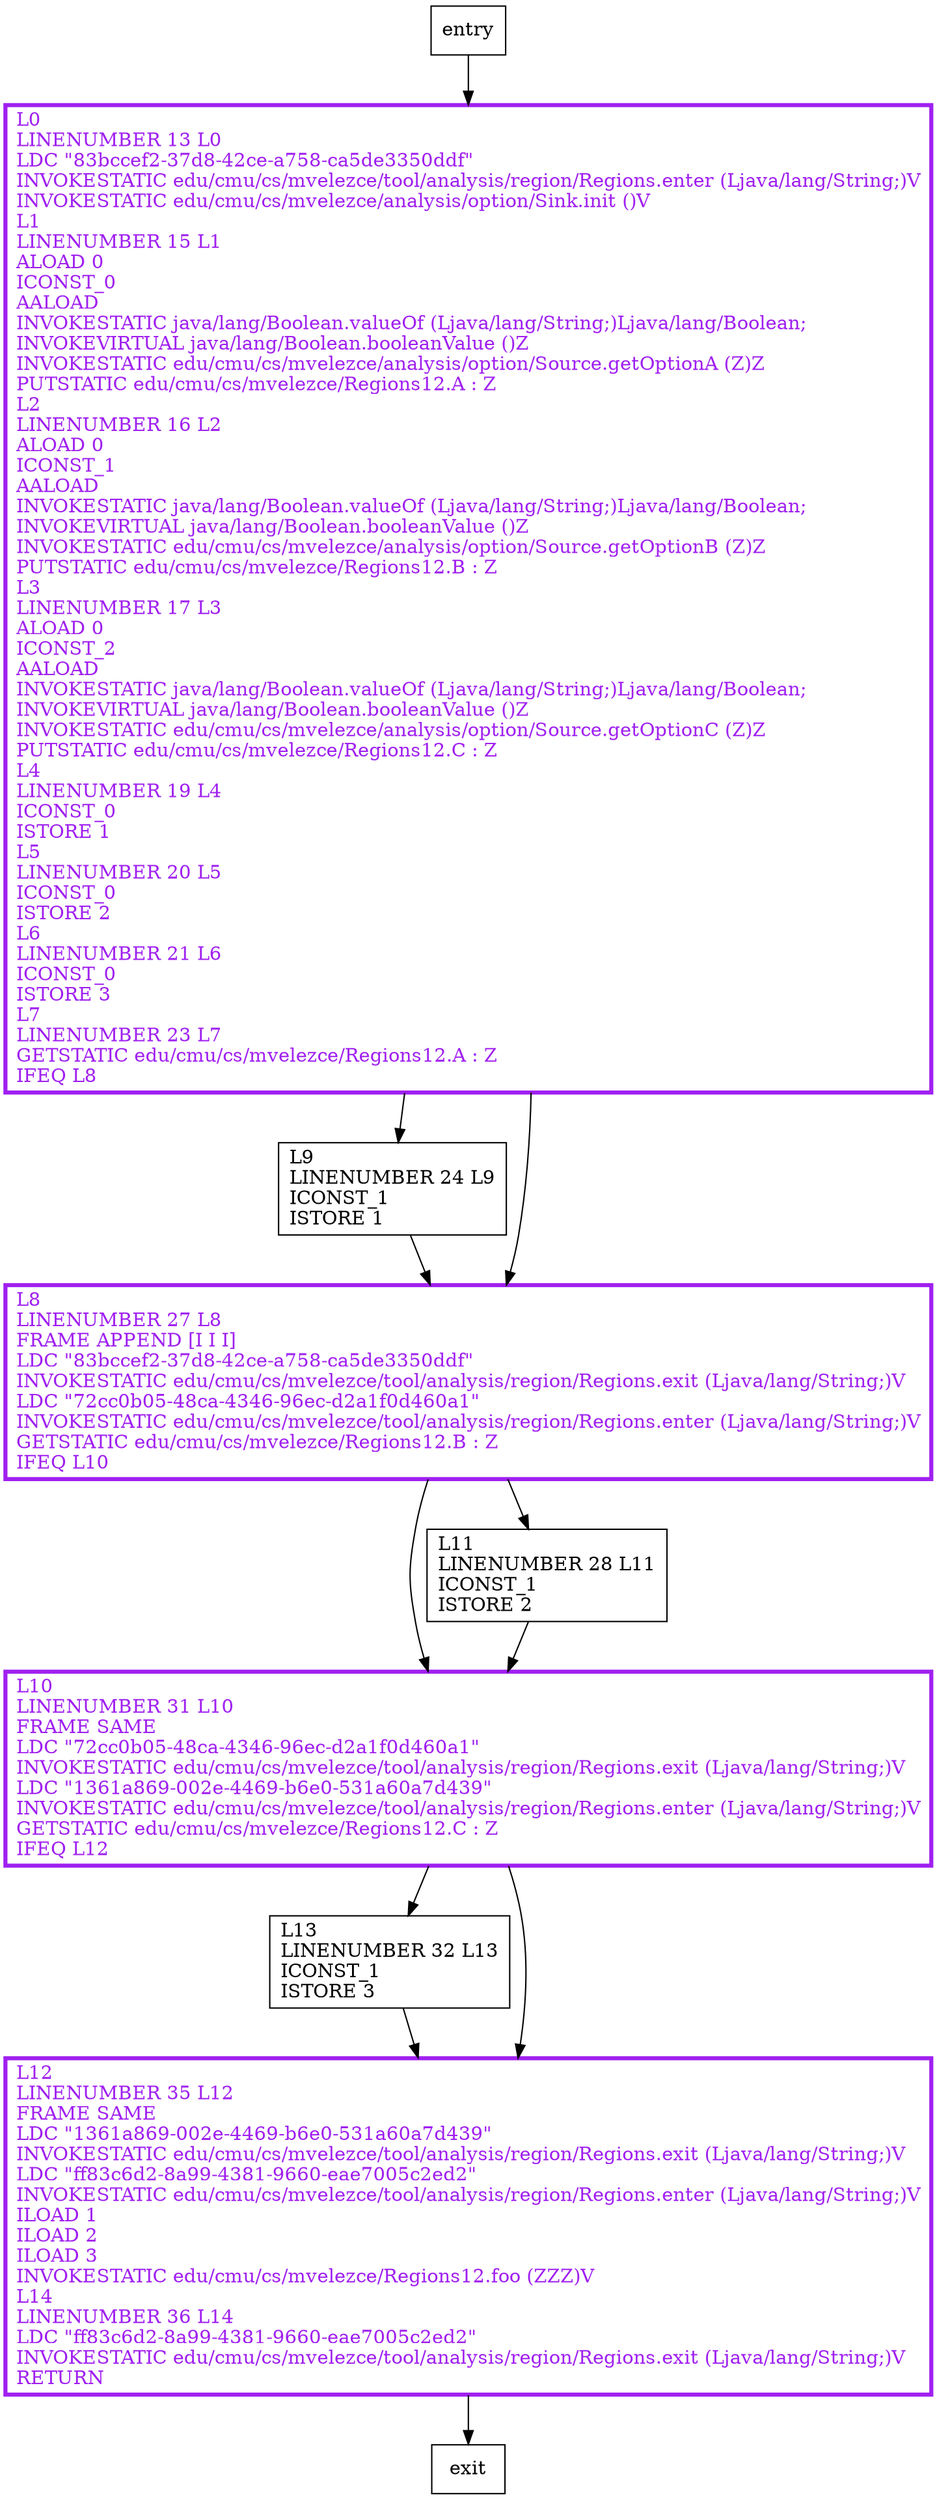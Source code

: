 digraph main {
node [shape=record];
1832927046 [label="L9\lLINENUMBER 24 L9\lICONST_1\lISTORE 1\l"];
832548773 [label="L10\lLINENUMBER 31 L10\lFRAME SAME\lLDC \"72cc0b05-48ca-4346-96ec-d2a1f0d460a1\"\lINVOKESTATIC edu/cmu/cs/mvelezce/tool/analysis/region/Regions.exit (Ljava/lang/String;)V\lLDC \"1361a869-002e-4469-b6e0-531a60a7d439\"\lINVOKESTATIC edu/cmu/cs/mvelezce/tool/analysis/region/Regions.enter (Ljava/lang/String;)V\lGETSTATIC edu/cmu/cs/mvelezce/Regions12.C : Z\lIFEQ L12\l"];
1886630136 [label="L13\lLINENUMBER 32 L13\lICONST_1\lISTORE 3\l"];
918373161 [label="L0\lLINENUMBER 13 L0\lLDC \"83bccef2-37d8-42ce-a758-ca5de3350ddf\"\lINVOKESTATIC edu/cmu/cs/mvelezce/tool/analysis/region/Regions.enter (Ljava/lang/String;)V\lINVOKESTATIC edu/cmu/cs/mvelezce/analysis/option/Sink.init ()V\lL1\lLINENUMBER 15 L1\lALOAD 0\lICONST_0\lAALOAD\lINVOKESTATIC java/lang/Boolean.valueOf (Ljava/lang/String;)Ljava/lang/Boolean;\lINVOKEVIRTUAL java/lang/Boolean.booleanValue ()Z\lINVOKESTATIC edu/cmu/cs/mvelezce/analysis/option/Source.getOptionA (Z)Z\lPUTSTATIC edu/cmu/cs/mvelezce/Regions12.A : Z\lL2\lLINENUMBER 16 L2\lALOAD 0\lICONST_1\lAALOAD\lINVOKESTATIC java/lang/Boolean.valueOf (Ljava/lang/String;)Ljava/lang/Boolean;\lINVOKEVIRTUAL java/lang/Boolean.booleanValue ()Z\lINVOKESTATIC edu/cmu/cs/mvelezce/analysis/option/Source.getOptionB (Z)Z\lPUTSTATIC edu/cmu/cs/mvelezce/Regions12.B : Z\lL3\lLINENUMBER 17 L3\lALOAD 0\lICONST_2\lAALOAD\lINVOKESTATIC java/lang/Boolean.valueOf (Ljava/lang/String;)Ljava/lang/Boolean;\lINVOKEVIRTUAL java/lang/Boolean.booleanValue ()Z\lINVOKESTATIC edu/cmu/cs/mvelezce/analysis/option/Source.getOptionC (Z)Z\lPUTSTATIC edu/cmu/cs/mvelezce/Regions12.C : Z\lL4\lLINENUMBER 19 L4\lICONST_0\lISTORE 1\lL5\lLINENUMBER 20 L5\lICONST_0\lISTORE 2\lL6\lLINENUMBER 21 L6\lICONST_0\lISTORE 3\lL7\lLINENUMBER 23 L7\lGETSTATIC edu/cmu/cs/mvelezce/Regions12.A : Z\lIFEQ L8\l"];
1208432275 [label="L8\lLINENUMBER 27 L8\lFRAME APPEND [I I I]\lLDC \"83bccef2-37d8-42ce-a758-ca5de3350ddf\"\lINVOKESTATIC edu/cmu/cs/mvelezce/tool/analysis/region/Regions.exit (Ljava/lang/String;)V\lLDC \"72cc0b05-48ca-4346-96ec-d2a1f0d460a1\"\lINVOKESTATIC edu/cmu/cs/mvelezce/tool/analysis/region/Regions.enter (Ljava/lang/String;)V\lGETSTATIC edu/cmu/cs/mvelezce/Regions12.B : Z\lIFEQ L10\l"];
1843861172 [label="L11\lLINENUMBER 28 L11\lICONST_1\lISTORE 2\l"];
472188469 [label="L12\lLINENUMBER 35 L12\lFRAME SAME\lLDC \"1361a869-002e-4469-b6e0-531a60a7d439\"\lINVOKESTATIC edu/cmu/cs/mvelezce/tool/analysis/region/Regions.exit (Ljava/lang/String;)V\lLDC \"ff83c6d2-8a99-4381-9660-eae7005c2ed2\"\lINVOKESTATIC edu/cmu/cs/mvelezce/tool/analysis/region/Regions.enter (Ljava/lang/String;)V\lILOAD 1\lILOAD 2\lILOAD 3\lINVOKESTATIC edu/cmu/cs/mvelezce/Regions12.foo (ZZZ)V\lL14\lLINENUMBER 36 L14\lLDC \"ff83c6d2-8a99-4381-9660-eae7005c2ed2\"\lINVOKESTATIC edu/cmu/cs/mvelezce/tool/analysis/region/Regions.exit (Ljava/lang/String;)V\lRETURN\l"];
entry;
exit;
entry -> 918373161;
1832927046 -> 1208432275;
832548773 -> 1886630136;
832548773 -> 472188469;
1886630136 -> 472188469;
918373161 -> 1832927046;
918373161 -> 1208432275;
1208432275 -> 832548773;
1208432275 -> 1843861172;
1843861172 -> 832548773;
472188469 -> exit;
832548773[fontcolor="purple", penwidth=3, color="purple"];
918373161[fontcolor="purple", penwidth=3, color="purple"];
1208432275[fontcolor="purple", penwidth=3, color="purple"];
472188469[fontcolor="purple", penwidth=3, color="purple"];
}
